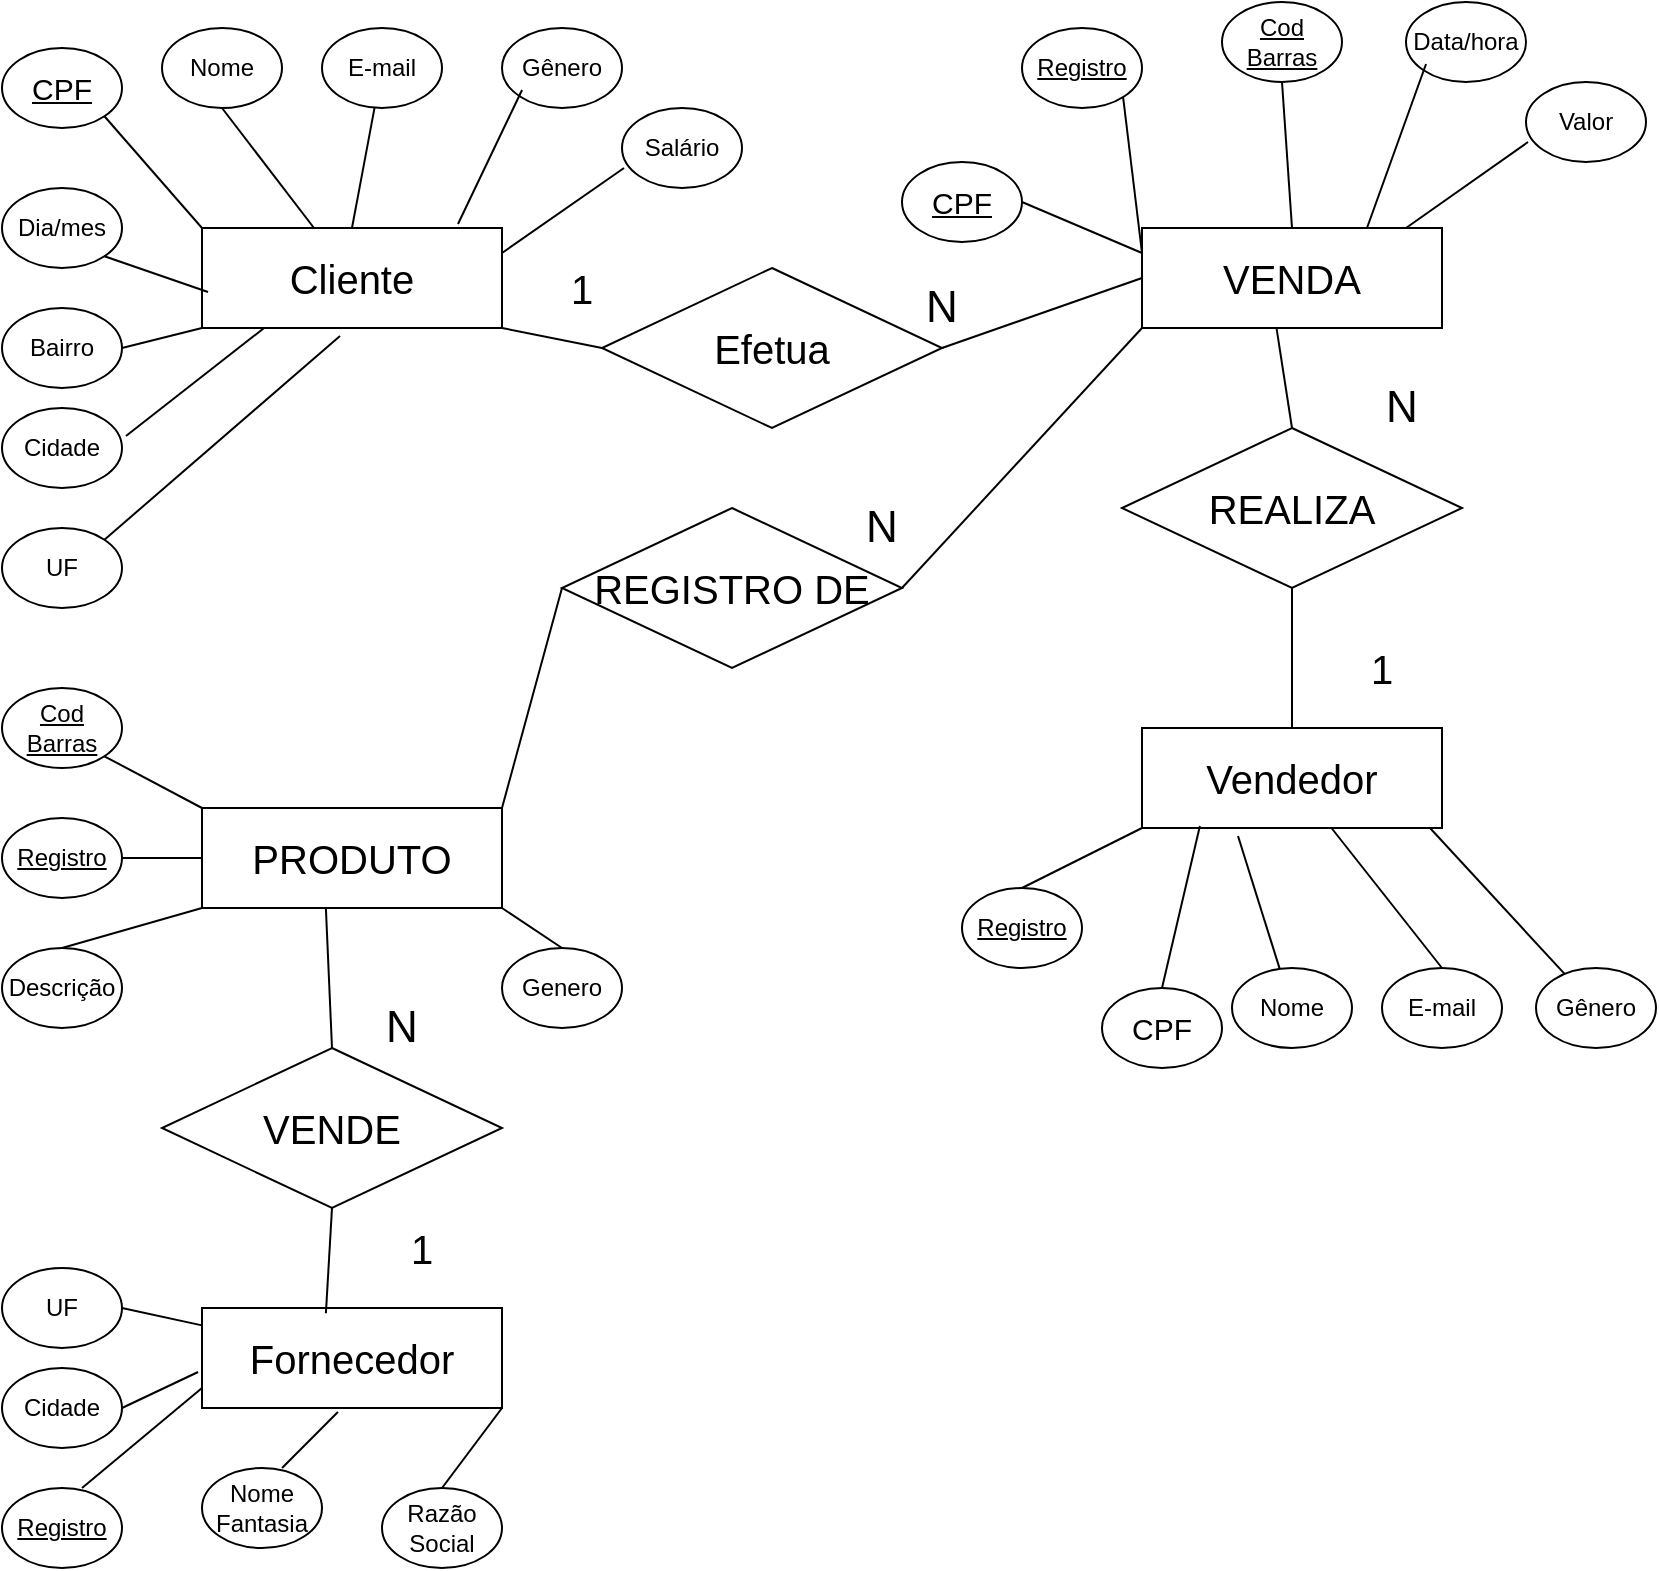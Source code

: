 <mxfile version="22.1.17" type="github">
  <diagram name="Página-1" id="MztWf0eXrXXPOCrx06zm">
    <mxGraphModel dx="1194" dy="752" grid="1" gridSize="10" guides="1" tooltips="1" connect="1" arrows="1" fold="1" page="1" pageScale="1" pageWidth="827" pageHeight="1169" math="0" shadow="0">
      <root>
        <mxCell id="0" />
        <mxCell id="1" parent="0" />
        <mxCell id="rMtWGwfe6PWLNtWUJULz-6" value="&lt;font style=&quot;font-size: 20px;&quot;&gt;Cliente&lt;/font&gt;" style="rounded=0;whiteSpace=wrap;html=1;" parent="1" vertex="1">
          <mxGeometry x="100" y="190" width="150" height="50" as="geometry" />
        </mxCell>
        <mxCell id="rMtWGwfe6PWLNtWUJULz-9" value="" style="endArrow=none;html=1;rounded=0;exitX=1;exitY=1;exitDx=0;exitDy=0;entryX=0;entryY=0;entryDx=0;entryDy=0;" parent="1" target="rMtWGwfe6PWLNtWUJULz-6" edge="1">
          <mxGeometry width="50" height="50" relative="1" as="geometry">
            <mxPoint x="51.213" y="134.142" as="sourcePoint" />
            <mxPoint x="100" y="180" as="targetPoint" />
          </mxGeometry>
        </mxCell>
        <mxCell id="rMtWGwfe6PWLNtWUJULz-10" value="Nome" style="ellipse;whiteSpace=wrap;html=1;" parent="1" vertex="1">
          <mxGeometry x="80" y="90" width="60" height="40" as="geometry" />
        </mxCell>
        <mxCell id="rMtWGwfe6PWLNtWUJULz-12" value="Gênero" style="ellipse;whiteSpace=wrap;html=1;" parent="1" vertex="1">
          <mxGeometry x="250" y="90" width="60" height="40" as="geometry" />
        </mxCell>
        <mxCell id="rMtWGwfe6PWLNtWUJULz-14" value="" style="endArrow=none;html=1;rounded=0;exitX=0.5;exitY=1;exitDx=0;exitDy=0;" parent="1" edge="1">
          <mxGeometry width="50" height="50" relative="1" as="geometry">
            <mxPoint x="110" y="130" as="sourcePoint" />
            <mxPoint x="156" y="190" as="targetPoint" />
          </mxGeometry>
        </mxCell>
        <mxCell id="rMtWGwfe6PWLNtWUJULz-15" value="" style="endArrow=none;html=1;rounded=0;entryX=0.5;entryY=0;entryDx=0;entryDy=0;" parent="1" target="rMtWGwfe6PWLNtWUJULz-6" edge="1">
          <mxGeometry width="50" height="50" relative="1" as="geometry">
            <mxPoint x="186.279" y="129.846" as="sourcePoint" />
            <mxPoint x="216" y="184" as="targetPoint" />
          </mxGeometry>
        </mxCell>
        <mxCell id="rMtWGwfe6PWLNtWUJULz-16" value="" style="endArrow=none;html=1;rounded=0;entryX=0.5;entryY=0;entryDx=0;entryDy=0;exitX=0.167;exitY=0.775;exitDx=0;exitDy=0;exitPerimeter=0;" parent="1" source="rMtWGwfe6PWLNtWUJULz-12" edge="1">
          <mxGeometry width="50" height="50" relative="1" as="geometry">
            <mxPoint x="239" y="128" as="sourcePoint" />
            <mxPoint x="228" y="188" as="targetPoint" />
          </mxGeometry>
        </mxCell>
        <mxCell id="rMtWGwfe6PWLNtWUJULz-18" value="E-mail" style="ellipse;whiteSpace=wrap;html=1;" parent="1" vertex="1">
          <mxGeometry x="160" y="90" width="60" height="40" as="geometry" />
        </mxCell>
        <mxCell id="rMtWGwfe6PWLNtWUJULz-19" value="Salário" style="ellipse;whiteSpace=wrap;html=1;" parent="1" vertex="1">
          <mxGeometry x="310" y="130" width="60" height="40" as="geometry" />
        </mxCell>
        <mxCell id="rMtWGwfe6PWLNtWUJULz-20" value="" style="endArrow=none;html=1;rounded=0;entryX=1;entryY=0.25;entryDx=0;entryDy=0;exitX=0.017;exitY=0.75;exitDx=0;exitDy=0;exitPerimeter=0;" parent="1" source="rMtWGwfe6PWLNtWUJULz-19" target="rMtWGwfe6PWLNtWUJULz-6" edge="1">
          <mxGeometry width="50" height="50" relative="1" as="geometry">
            <mxPoint x="270" y="131" as="sourcePoint" />
            <mxPoint x="238" y="198" as="targetPoint" />
          </mxGeometry>
        </mxCell>
        <mxCell id="rMtWGwfe6PWLNtWUJULz-21" value="Dia/mes" style="ellipse;whiteSpace=wrap;html=1;" parent="1" vertex="1">
          <mxGeometry y="170" width="60" height="40" as="geometry" />
        </mxCell>
        <mxCell id="rMtWGwfe6PWLNtWUJULz-23" value="" style="endArrow=none;html=1;rounded=0;entryX=1;entryY=1;entryDx=0;entryDy=0;exitX=0.02;exitY=0.64;exitDx=0;exitDy=0;exitPerimeter=0;" parent="1" source="rMtWGwfe6PWLNtWUJULz-6" target="rMtWGwfe6PWLNtWUJULz-21" edge="1">
          <mxGeometry width="50" height="50" relative="1" as="geometry">
            <mxPoint x="390" y="350" as="sourcePoint" />
            <mxPoint x="440" y="300" as="targetPoint" />
          </mxGeometry>
        </mxCell>
        <mxCell id="rMtWGwfe6PWLNtWUJULz-24" value="Bairro" style="ellipse;whiteSpace=wrap;html=1;" parent="1" vertex="1">
          <mxGeometry y="230" width="60" height="40" as="geometry" />
        </mxCell>
        <mxCell id="rMtWGwfe6PWLNtWUJULz-25" value="Cidade" style="ellipse;whiteSpace=wrap;html=1;" parent="1" vertex="1">
          <mxGeometry y="280" width="60" height="40" as="geometry" />
        </mxCell>
        <mxCell id="rMtWGwfe6PWLNtWUJULz-26" value="UF" style="ellipse;whiteSpace=wrap;html=1;" parent="1" vertex="1">
          <mxGeometry y="340" width="60" height="40" as="geometry" />
        </mxCell>
        <mxCell id="rMtWGwfe6PWLNtWUJULz-27" value="" style="endArrow=none;html=1;rounded=0;entryX=0;entryY=1;entryDx=0;entryDy=0;exitX=1;exitY=0.5;exitDx=0;exitDy=0;" parent="1" source="rMtWGwfe6PWLNtWUJULz-24" target="rMtWGwfe6PWLNtWUJULz-6" edge="1">
          <mxGeometry width="50" height="50" relative="1" as="geometry">
            <mxPoint x="390" y="350" as="sourcePoint" />
            <mxPoint x="440" y="300" as="targetPoint" />
          </mxGeometry>
        </mxCell>
        <mxCell id="rMtWGwfe6PWLNtWUJULz-28" value="" style="endArrow=none;html=1;rounded=0;exitX=1.033;exitY=0.35;exitDx=0;exitDy=0;exitPerimeter=0;entryX=0.207;entryY=1;entryDx=0;entryDy=0;entryPerimeter=0;" parent="1" source="rMtWGwfe6PWLNtWUJULz-25" target="rMtWGwfe6PWLNtWUJULz-6" edge="1">
          <mxGeometry width="50" height="50" relative="1" as="geometry">
            <mxPoint x="390" y="350" as="sourcePoint" />
            <mxPoint x="440" y="300" as="targetPoint" />
          </mxGeometry>
        </mxCell>
        <mxCell id="rMtWGwfe6PWLNtWUJULz-29" value="" style="endArrow=none;html=1;rounded=0;exitX=1;exitY=0;exitDx=0;exitDy=0;entryX=0.46;entryY=1.08;entryDx=0;entryDy=0;entryPerimeter=0;" parent="1" source="rMtWGwfe6PWLNtWUJULz-26" target="rMtWGwfe6PWLNtWUJULz-6" edge="1">
          <mxGeometry width="50" height="50" relative="1" as="geometry">
            <mxPoint x="390" y="350" as="sourcePoint" />
            <mxPoint x="440" y="300" as="targetPoint" />
          </mxGeometry>
        </mxCell>
        <mxCell id="rMtWGwfe6PWLNtWUJULz-30" value="&lt;font style=&quot;font-size: 20px;&quot;&gt;VENDA&lt;/font&gt;" style="rounded=0;whiteSpace=wrap;html=1;" parent="1" vertex="1">
          <mxGeometry x="570" y="190" width="150" height="50" as="geometry" />
        </mxCell>
        <mxCell id="rMtWGwfe6PWLNtWUJULz-31" value="Data/hora" style="ellipse;whiteSpace=wrap;html=1;" parent="1" vertex="1">
          <mxGeometry x="702" y="77" width="60" height="40" as="geometry" />
        </mxCell>
        <mxCell id="rMtWGwfe6PWLNtWUJULz-32" value="" style="endArrow=none;html=1;rounded=0;entryX=0.75;entryY=0;entryDx=0;entryDy=0;exitX=0.167;exitY=0.775;exitDx=0;exitDy=0;exitPerimeter=0;" parent="1" source="rMtWGwfe6PWLNtWUJULz-31" target="rMtWGwfe6PWLNtWUJULz-30" edge="1">
          <mxGeometry width="50" height="50" relative="1" as="geometry">
            <mxPoint x="691" y="115" as="sourcePoint" />
            <mxPoint x="680" y="175" as="targetPoint" />
          </mxGeometry>
        </mxCell>
        <mxCell id="rMtWGwfe6PWLNtWUJULz-33" value="Valor" style="ellipse;whiteSpace=wrap;html=1;" parent="1" vertex="1">
          <mxGeometry x="762" y="117" width="60" height="40" as="geometry" />
        </mxCell>
        <mxCell id="rMtWGwfe6PWLNtWUJULz-34" value="" style="endArrow=none;html=1;rounded=0;entryX=1;entryY=0.25;entryDx=0;entryDy=0;exitX=0.017;exitY=0.75;exitDx=0;exitDy=0;exitPerimeter=0;" parent="1" source="rMtWGwfe6PWLNtWUJULz-33" edge="1">
          <mxGeometry width="50" height="50" relative="1" as="geometry">
            <mxPoint x="722" y="118" as="sourcePoint" />
            <mxPoint x="702" y="190" as="targetPoint" />
          </mxGeometry>
        </mxCell>
        <mxCell id="rMtWGwfe6PWLNtWUJULz-35" value="&lt;font style=&quot;font-size: 20px;&quot;&gt;PRODUTO&lt;/font&gt;" style="rounded=0;whiteSpace=wrap;html=1;" parent="1" vertex="1">
          <mxGeometry x="100" y="480" width="150" height="50" as="geometry" />
        </mxCell>
        <mxCell id="rMtWGwfe6PWLNtWUJULz-37" value="&lt;u&gt;Cod Barras&lt;/u&gt;" style="ellipse;whiteSpace=wrap;html=1;" parent="1" vertex="1">
          <mxGeometry y="420" width="60" height="40" as="geometry" />
        </mxCell>
        <mxCell id="rMtWGwfe6PWLNtWUJULz-38" value="Descrição" style="ellipse;whiteSpace=wrap;html=1;" parent="1" vertex="1">
          <mxGeometry y="550" width="60" height="40" as="geometry" />
        </mxCell>
        <mxCell id="rMtWGwfe6PWLNtWUJULz-39" value="Genero" style="ellipse;whiteSpace=wrap;html=1;" parent="1" vertex="1">
          <mxGeometry x="250" y="550" width="60" height="40" as="geometry" />
        </mxCell>
        <mxCell id="rMtWGwfe6PWLNtWUJULz-40" value="" style="endArrow=none;html=1;rounded=0;exitX=1;exitY=1;exitDx=0;exitDy=0;entryX=0;entryY=0;entryDx=0;entryDy=0;" parent="1" source="rMtWGwfe6PWLNtWUJULz-37" target="rMtWGwfe6PWLNtWUJULz-35" edge="1">
          <mxGeometry width="50" height="50" relative="1" as="geometry">
            <mxPoint x="390" y="350" as="sourcePoint" />
            <mxPoint x="440" y="300" as="targetPoint" />
          </mxGeometry>
        </mxCell>
        <mxCell id="rMtWGwfe6PWLNtWUJULz-41" value="" style="endArrow=none;html=1;rounded=0;exitX=0.5;exitY=0;exitDx=0;exitDy=0;entryX=0;entryY=1;entryDx=0;entryDy=0;" parent="1" source="rMtWGwfe6PWLNtWUJULz-38" target="rMtWGwfe6PWLNtWUJULz-35" edge="1">
          <mxGeometry width="50" height="50" relative="1" as="geometry">
            <mxPoint x="390" y="350" as="sourcePoint" />
            <mxPoint x="440" y="300" as="targetPoint" />
          </mxGeometry>
        </mxCell>
        <mxCell id="rMtWGwfe6PWLNtWUJULz-42" value="" style="endArrow=none;html=1;rounded=0;exitX=1;exitY=1;exitDx=0;exitDy=0;entryX=0.5;entryY=0;entryDx=0;entryDy=0;" parent="1" source="rMtWGwfe6PWLNtWUJULz-35" target="rMtWGwfe6PWLNtWUJULz-39" edge="1">
          <mxGeometry width="50" height="50" relative="1" as="geometry">
            <mxPoint x="390" y="350" as="sourcePoint" />
            <mxPoint x="440" y="300" as="targetPoint" />
          </mxGeometry>
        </mxCell>
        <mxCell id="rMtWGwfe6PWLNtWUJULz-43" value="&lt;u&gt;Cod Barras&lt;/u&gt;" style="ellipse;whiteSpace=wrap;html=1;" parent="1" vertex="1">
          <mxGeometry x="610" y="77" width="60" height="40" as="geometry" />
        </mxCell>
        <mxCell id="rMtWGwfe6PWLNtWUJULz-44" value="" style="endArrow=none;html=1;rounded=0;exitX=0;exitY=0.25;exitDx=0;exitDy=0;" parent="1" source="rMtWGwfe6PWLNtWUJULz-30" edge="1">
          <mxGeometry width="50" height="50" relative="1" as="geometry">
            <mxPoint x="390" y="350" as="sourcePoint" />
            <mxPoint x="560" y="120" as="targetPoint" />
          </mxGeometry>
        </mxCell>
        <mxCell id="rMtWGwfe6PWLNtWUJULz-45" value="&lt;font style=&quot;font-size: 20px;&quot;&gt;Vendedor&lt;/font&gt;" style="rounded=0;whiteSpace=wrap;html=1;" parent="1" vertex="1">
          <mxGeometry x="570" y="440" width="150" height="50" as="geometry" />
        </mxCell>
        <mxCell id="rMtWGwfe6PWLNtWUJULz-46" value="&lt;u&gt;Registro&lt;/u&gt;" style="ellipse;whiteSpace=wrap;html=1;" parent="1" vertex="1">
          <mxGeometry x="480" y="520" width="60" height="40" as="geometry" />
        </mxCell>
        <mxCell id="rMtWGwfe6PWLNtWUJULz-47" value="Nome" style="ellipse;whiteSpace=wrap;html=1;" parent="1" vertex="1">
          <mxGeometry x="615" y="560" width="60" height="40" as="geometry" />
        </mxCell>
        <mxCell id="rMtWGwfe6PWLNtWUJULz-48" value="E-mail" style="ellipse;whiteSpace=wrap;html=1;" parent="1" vertex="1">
          <mxGeometry x="690" y="560" width="60" height="40" as="geometry" />
        </mxCell>
        <mxCell id="rMtWGwfe6PWLNtWUJULz-49" value="Gênero" style="ellipse;whiteSpace=wrap;html=1;" parent="1" vertex="1">
          <mxGeometry x="767" y="560" width="60" height="40" as="geometry" />
        </mxCell>
        <mxCell id="rMtWGwfe6PWLNtWUJULz-50" value="" style="endArrow=none;html=1;rounded=0;exitX=0.5;exitY=0;exitDx=0;exitDy=0;entryX=0;entryY=1;entryDx=0;entryDy=0;" parent="1" source="rMtWGwfe6PWLNtWUJULz-46" target="rMtWGwfe6PWLNtWUJULz-45" edge="1">
          <mxGeometry width="50" height="50" relative="1" as="geometry">
            <mxPoint x="390" y="350" as="sourcePoint" />
            <mxPoint x="440" y="300" as="targetPoint" />
          </mxGeometry>
        </mxCell>
        <mxCell id="rMtWGwfe6PWLNtWUJULz-51" value="" style="endArrow=none;html=1;rounded=0;entryX=0.32;entryY=1.08;entryDx=0;entryDy=0;entryPerimeter=0;" parent="1" source="rMtWGwfe6PWLNtWUJULz-47" target="rMtWGwfe6PWLNtWUJULz-45" edge="1">
          <mxGeometry width="50" height="50" relative="1" as="geometry">
            <mxPoint x="626" y="561" as="sourcePoint" />
            <mxPoint x="626" y="510" as="targetPoint" />
          </mxGeometry>
        </mxCell>
        <mxCell id="rMtWGwfe6PWLNtWUJULz-52" value="" style="endArrow=none;html=1;rounded=0;exitX=0.5;exitY=0;exitDx=0;exitDy=0;" parent="1" source="rMtWGwfe6PWLNtWUJULz-48" target="rMtWGwfe6PWLNtWUJULz-45" edge="1">
          <mxGeometry width="50" height="50" relative="1" as="geometry">
            <mxPoint x="390" y="350" as="sourcePoint" />
            <mxPoint x="440" y="300" as="targetPoint" />
          </mxGeometry>
        </mxCell>
        <mxCell id="rMtWGwfe6PWLNtWUJULz-53" value="" style="endArrow=none;html=1;rounded=0;entryX=0.96;entryY=1;entryDx=0;entryDy=0;entryPerimeter=0;" parent="1" source="rMtWGwfe6PWLNtWUJULz-49" target="rMtWGwfe6PWLNtWUJULz-45" edge="1">
          <mxGeometry width="50" height="50" relative="1" as="geometry">
            <mxPoint x="390" y="350" as="sourcePoint" />
            <mxPoint x="440" y="300" as="targetPoint" />
          </mxGeometry>
        </mxCell>
        <mxCell id="rMtWGwfe6PWLNtWUJULz-54" value="&lt;font style=&quot;font-size: 15px;&quot;&gt;CPF&lt;/font&gt;" style="ellipse;whiteSpace=wrap;html=1;" parent="1" vertex="1">
          <mxGeometry x="550" y="570" width="60" height="40" as="geometry" />
        </mxCell>
        <mxCell id="rMtWGwfe6PWLNtWUJULz-55" value="" style="endArrow=none;html=1;rounded=0;exitX=0.5;exitY=0;exitDx=0;exitDy=0;entryX=0.193;entryY=0.98;entryDx=0;entryDy=0;entryPerimeter=0;" parent="1" source="rMtWGwfe6PWLNtWUJULz-54" target="rMtWGwfe6PWLNtWUJULz-45" edge="1">
          <mxGeometry width="50" height="50" relative="1" as="geometry">
            <mxPoint x="390" y="350" as="sourcePoint" />
            <mxPoint x="440" y="300" as="targetPoint" />
          </mxGeometry>
        </mxCell>
        <mxCell id="rMtWGwfe6PWLNtWUJULz-56" value="&lt;u&gt;Registro&lt;/u&gt;" style="ellipse;whiteSpace=wrap;html=1;" parent="1" vertex="1">
          <mxGeometry x="510" y="90" width="60" height="40" as="geometry" />
        </mxCell>
        <mxCell id="rMtWGwfe6PWLNtWUJULz-57" value="" style="endArrow=none;html=1;rounded=0;entryX=0.5;entryY=1;entryDx=0;entryDy=0;exitX=0.5;exitY=0;exitDx=0;exitDy=0;" parent="1" source="rMtWGwfe6PWLNtWUJULz-30" target="rMtWGwfe6PWLNtWUJULz-43" edge="1">
          <mxGeometry width="50" height="50" relative="1" as="geometry">
            <mxPoint x="390" y="350" as="sourcePoint" />
            <mxPoint x="440" y="300" as="targetPoint" />
          </mxGeometry>
        </mxCell>
        <mxCell id="rMtWGwfe6PWLNtWUJULz-58" value="&lt;font style=&quot;font-size: 20px;&quot;&gt;Fornecedor&lt;/font&gt;" style="rounded=0;whiteSpace=wrap;html=1;" parent="1" vertex="1">
          <mxGeometry x="100" y="730" width="150" height="50" as="geometry" />
        </mxCell>
        <mxCell id="rMtWGwfe6PWLNtWUJULz-60" value="UF" style="ellipse;whiteSpace=wrap;html=1;" parent="1" vertex="1">
          <mxGeometry y="710" width="60" height="40" as="geometry" />
        </mxCell>
        <mxCell id="rMtWGwfe6PWLNtWUJULz-61" value="&lt;u&gt;Registro&lt;/u&gt;" style="ellipse;whiteSpace=wrap;html=1;" parent="1" vertex="1">
          <mxGeometry y="820" width="60" height="40" as="geometry" />
        </mxCell>
        <mxCell id="rMtWGwfe6PWLNtWUJULz-62" value="Nome Fantasia" style="ellipse;whiteSpace=wrap;html=1;" parent="1" vertex="1">
          <mxGeometry x="100" y="810" width="60" height="40" as="geometry" />
        </mxCell>
        <mxCell id="rMtWGwfe6PWLNtWUJULz-63" value="Razão Social" style="ellipse;whiteSpace=wrap;html=1;" parent="1" vertex="1">
          <mxGeometry x="190" y="820" width="60" height="40" as="geometry" />
        </mxCell>
        <mxCell id="rMtWGwfe6PWLNtWUJULz-64" value="" style="endArrow=none;html=1;rounded=0;exitX=0.667;exitY=0;exitDx=0;exitDy=0;exitPerimeter=0;" parent="1" source="rMtWGwfe6PWLNtWUJULz-61" edge="1">
          <mxGeometry width="50" height="50" relative="1" as="geometry">
            <mxPoint x="50" y="820" as="sourcePoint" />
            <mxPoint x="100" y="770" as="targetPoint" />
          </mxGeometry>
        </mxCell>
        <mxCell id="rMtWGwfe6PWLNtWUJULz-65" value="" style="endArrow=none;html=1;rounded=0;exitX=0.667;exitY=0;exitDx=0;exitDy=0;exitPerimeter=0;entryX=0.453;entryY=1.04;entryDx=0;entryDy=0;entryPerimeter=0;" parent="1" source="rMtWGwfe6PWLNtWUJULz-62" target="rMtWGwfe6PWLNtWUJULz-58" edge="1">
          <mxGeometry width="50" height="50" relative="1" as="geometry">
            <mxPoint x="130" y="820" as="sourcePoint" />
            <mxPoint x="180" y="770" as="targetPoint" />
          </mxGeometry>
        </mxCell>
        <mxCell id="rMtWGwfe6PWLNtWUJULz-66" value="" style="endArrow=none;html=1;rounded=0;entryX=1;entryY=1;entryDx=0;entryDy=0;exitX=0.5;exitY=0;exitDx=0;exitDy=0;" parent="1" source="rMtWGwfe6PWLNtWUJULz-63" target="rMtWGwfe6PWLNtWUJULz-58" edge="1">
          <mxGeometry width="50" height="50" relative="1" as="geometry">
            <mxPoint x="190" y="840" as="sourcePoint" />
            <mxPoint x="240" y="790" as="targetPoint" />
          </mxGeometry>
        </mxCell>
        <mxCell id="rMtWGwfe6PWLNtWUJULz-68" value="" style="endArrow=none;html=1;rounded=0;exitX=1;exitY=0.5;exitDx=0;exitDy=0;" parent="1" source="rMtWGwfe6PWLNtWUJULz-60" target="rMtWGwfe6PWLNtWUJULz-58" edge="1">
          <mxGeometry width="50" height="50" relative="1" as="geometry">
            <mxPoint x="70" y="740" as="sourcePoint" />
            <mxPoint x="120" y="690" as="targetPoint" />
          </mxGeometry>
        </mxCell>
        <mxCell id="rMtWGwfe6PWLNtWUJULz-70" value="Cidade" style="ellipse;whiteSpace=wrap;html=1;" parent="1" vertex="1">
          <mxGeometry y="760" width="60" height="40" as="geometry" />
        </mxCell>
        <mxCell id="rMtWGwfe6PWLNtWUJULz-71" value="" style="endArrow=none;html=1;rounded=0;entryX=-0.013;entryY=0.64;entryDx=0;entryDy=0;entryPerimeter=0;exitX=1;exitY=0.5;exitDx=0;exitDy=0;" parent="1" source="rMtWGwfe6PWLNtWUJULz-70" target="rMtWGwfe6PWLNtWUJULz-58" edge="1">
          <mxGeometry width="50" height="50" relative="1" as="geometry">
            <mxPoint x="50" y="800" as="sourcePoint" />
            <mxPoint x="100" y="750" as="targetPoint" />
          </mxGeometry>
        </mxCell>
        <mxCell id="rMtWGwfe6PWLNtWUJULz-72" value="&lt;u&gt;&lt;font style=&quot;font-size: 15px;&quot;&gt;CPF&lt;/font&gt;&lt;/u&gt;" style="ellipse;whiteSpace=wrap;html=1;" parent="1" vertex="1">
          <mxGeometry y="100" width="60" height="40" as="geometry" />
        </mxCell>
        <mxCell id="rMtWGwfe6PWLNtWUJULz-73" value="&lt;u&gt;&lt;font style=&quot;font-size: 15px;&quot;&gt;CPF&lt;/font&gt;&lt;/u&gt;" style="ellipse;whiteSpace=wrap;html=1;" parent="1" vertex="1">
          <mxGeometry x="450" y="157" width="60" height="40" as="geometry" />
        </mxCell>
        <mxCell id="rMtWGwfe6PWLNtWUJULz-74" value="" style="endArrow=none;html=1;rounded=0;entryX=1;entryY=0.5;entryDx=0;entryDy=0;exitX=0;exitY=0.25;exitDx=0;exitDy=0;" parent="1" source="rMtWGwfe6PWLNtWUJULz-30" target="rMtWGwfe6PWLNtWUJULz-73" edge="1">
          <mxGeometry width="50" height="50" relative="1" as="geometry">
            <mxPoint x="460" y="270" as="sourcePoint" />
            <mxPoint x="510" y="220" as="targetPoint" />
          </mxGeometry>
        </mxCell>
        <mxCell id="rMtWGwfe6PWLNtWUJULz-75" value="&lt;u&gt;Registro&lt;/u&gt;" style="ellipse;whiteSpace=wrap;html=1;" parent="1" vertex="1">
          <mxGeometry y="485" width="60" height="40" as="geometry" />
        </mxCell>
        <mxCell id="rMtWGwfe6PWLNtWUJULz-77" value="" style="endArrow=none;html=1;rounded=0;entryX=0;entryY=0.5;entryDx=0;entryDy=0;" parent="1" source="rMtWGwfe6PWLNtWUJULz-75" target="rMtWGwfe6PWLNtWUJULz-35" edge="1">
          <mxGeometry width="50" height="50" relative="1" as="geometry">
            <mxPoint x="390" y="620" as="sourcePoint" />
            <mxPoint x="440" y="570" as="targetPoint" />
          </mxGeometry>
        </mxCell>
        <mxCell id="rMtWGwfe6PWLNtWUJULz-78" value="&lt;font style=&quot;font-size: 20px;&quot;&gt;VENDE&lt;/font&gt;" style="rhombus;whiteSpace=wrap;html=1;" parent="1" vertex="1">
          <mxGeometry x="80" y="600" width="170" height="80" as="geometry" />
        </mxCell>
        <mxCell id="rMtWGwfe6PWLNtWUJULz-79" value="" style="endArrow=none;html=1;rounded=0;exitX=0.5;exitY=0;exitDx=0;exitDy=0;entryX=0.413;entryY=1.005;entryDx=0;entryDy=0;entryPerimeter=0;" parent="1" source="rMtWGwfe6PWLNtWUJULz-78" target="rMtWGwfe6PWLNtWUJULz-35" edge="1">
          <mxGeometry width="50" height="50" relative="1" as="geometry">
            <mxPoint x="160" y="600" as="sourcePoint" />
            <mxPoint x="210" y="550" as="targetPoint" />
          </mxGeometry>
        </mxCell>
        <mxCell id="rMtWGwfe6PWLNtWUJULz-80" value="" style="endArrow=none;html=1;rounded=0;entryX=0.5;entryY=1;entryDx=0;entryDy=0;exitX=0.413;exitY=0.052;exitDx=0;exitDy=0;exitPerimeter=0;" parent="1" source="rMtWGwfe6PWLNtWUJULz-58" target="rMtWGwfe6PWLNtWUJULz-78" edge="1">
          <mxGeometry width="50" height="50" relative="1" as="geometry">
            <mxPoint x="180" y="730" as="sourcePoint" />
            <mxPoint x="230" y="680" as="targetPoint" />
          </mxGeometry>
        </mxCell>
        <mxCell id="rMtWGwfe6PWLNtWUJULz-81" value="&lt;font style=&quot;font-size: 22px;&quot;&gt;N&lt;/font&gt;" style="text;strokeColor=none;align=center;fillColor=none;html=1;verticalAlign=middle;whiteSpace=wrap;rounded=0;" parent="1" vertex="1">
          <mxGeometry x="170" y="570" width="60" height="40" as="geometry" />
        </mxCell>
        <mxCell id="rMtWGwfe6PWLNtWUJULz-82" value="&lt;div style=&quot;font-size: 20px;&quot;&gt;&lt;font style=&quot;font-size: 20px;&quot;&gt;1&lt;/font&gt;&lt;/div&gt;" style="text;strokeColor=none;align=center;fillColor=none;html=1;verticalAlign=middle;whiteSpace=wrap;rounded=0;" parent="1" vertex="1">
          <mxGeometry x="180" y="680" width="60" height="40" as="geometry" />
        </mxCell>
        <mxCell id="rMtWGwfe6PWLNtWUJULz-84" value="&lt;font style=&quot;font-size: 20px;&quot;&gt;REALIZA&lt;/font&gt;" style="rhombus;whiteSpace=wrap;html=1;" parent="1" vertex="1">
          <mxGeometry x="560" y="290" width="170" height="80" as="geometry" />
        </mxCell>
        <mxCell id="rMtWGwfe6PWLNtWUJULz-85" value="" style="endArrow=none;html=1;rounded=0;entryX=0.448;entryY=0.993;entryDx=0;entryDy=0;entryPerimeter=0;exitX=0.5;exitY=0;exitDx=0;exitDy=0;" parent="1" source="rMtWGwfe6PWLNtWUJULz-84" target="rMtWGwfe6PWLNtWUJULz-30" edge="1">
          <mxGeometry width="50" height="50" relative="1" as="geometry">
            <mxPoint x="330" y="350" as="sourcePoint" />
            <mxPoint x="380" y="300" as="targetPoint" />
          </mxGeometry>
        </mxCell>
        <mxCell id="rMtWGwfe6PWLNtWUJULz-86" value="" style="endArrow=none;html=1;rounded=0;entryX=0.5;entryY=1;entryDx=0;entryDy=0;exitX=0.5;exitY=0;exitDx=0;exitDy=0;" parent="1" source="rMtWGwfe6PWLNtWUJULz-45" target="rMtWGwfe6PWLNtWUJULz-84" edge="1">
          <mxGeometry width="50" height="50" relative="1" as="geometry">
            <mxPoint x="520" y="440" as="sourcePoint" />
            <mxPoint x="570" y="390" as="targetPoint" />
          </mxGeometry>
        </mxCell>
        <mxCell id="rMtWGwfe6PWLNtWUJULz-87" value="&lt;div style=&quot;font-size: 20px;&quot;&gt;&lt;font style=&quot;font-size: 20px;&quot;&gt;1&lt;/font&gt;&lt;/div&gt;" style="text;strokeColor=none;align=center;fillColor=none;html=1;verticalAlign=middle;whiteSpace=wrap;rounded=0;" parent="1" vertex="1">
          <mxGeometry x="660" y="390" width="60" height="40" as="geometry" />
        </mxCell>
        <mxCell id="rMtWGwfe6PWLNtWUJULz-88" value="&lt;font style=&quot;font-size: 22px;&quot;&gt;N&lt;/font&gt;" style="text;strokeColor=none;align=center;fillColor=none;html=1;verticalAlign=middle;whiteSpace=wrap;rounded=0;" parent="1" vertex="1">
          <mxGeometry x="670" y="260" width="60" height="40" as="geometry" />
        </mxCell>
        <mxCell id="rMtWGwfe6PWLNtWUJULz-89" value="&lt;font style=&quot;font-size: 20px;&quot;&gt;REGISTRO DE&lt;/font&gt;" style="rhombus;whiteSpace=wrap;html=1;" parent="1" vertex="1">
          <mxGeometry x="280" y="330" width="170" height="80" as="geometry" />
        </mxCell>
        <mxCell id="rMtWGwfe6PWLNtWUJULz-90" value="" style="endArrow=none;html=1;rounded=0;exitX=1;exitY=0;exitDx=0;exitDy=0;entryX=0;entryY=0.5;entryDx=0;entryDy=0;" parent="1" source="rMtWGwfe6PWLNtWUJULz-35" target="rMtWGwfe6PWLNtWUJULz-89" edge="1">
          <mxGeometry width="50" height="50" relative="1" as="geometry">
            <mxPoint x="270" y="490" as="sourcePoint" />
            <mxPoint x="320" y="440" as="targetPoint" />
          </mxGeometry>
        </mxCell>
        <mxCell id="rMtWGwfe6PWLNtWUJULz-91" value="" style="endArrow=none;html=1;rounded=0;entryX=0;entryY=1;entryDx=0;entryDy=0;exitX=1;exitY=0.5;exitDx=0;exitDy=0;" parent="1" source="rMtWGwfe6PWLNtWUJULz-89" target="rMtWGwfe6PWLNtWUJULz-30" edge="1">
          <mxGeometry width="50" height="50" relative="1" as="geometry">
            <mxPoint x="330" y="460" as="sourcePoint" />
            <mxPoint x="380" y="410" as="targetPoint" />
          </mxGeometry>
        </mxCell>
        <mxCell id="rMtWGwfe6PWLNtWUJULz-92" value="&lt;div style=&quot;font-size: 13px;&quot;&gt;&lt;font style=&quot;font-size: 20px;&quot;&gt;Efetua&lt;/font&gt;&lt;/div&gt;" style="rhombus;whiteSpace=wrap;html=1;" parent="1" vertex="1">
          <mxGeometry x="300" y="210" width="170" height="80" as="geometry" />
        </mxCell>
        <mxCell id="rMtWGwfe6PWLNtWUJULz-93" value="" style="endArrow=none;html=1;rounded=0;entryX=0;entryY=0.5;entryDx=0;entryDy=0;exitX=1;exitY=1;exitDx=0;exitDy=0;" parent="1" source="rMtWGwfe6PWLNtWUJULz-6" target="rMtWGwfe6PWLNtWUJULz-92" edge="1">
          <mxGeometry width="50" height="50" relative="1" as="geometry">
            <mxPoint x="250" y="310" as="sourcePoint" />
            <mxPoint x="300" y="260" as="targetPoint" />
          </mxGeometry>
        </mxCell>
        <mxCell id="rMtWGwfe6PWLNtWUJULz-94" value="" style="endArrow=none;html=1;rounded=0;entryX=0;entryY=0.5;entryDx=0;entryDy=0;exitX=1;exitY=0.5;exitDx=0;exitDy=0;" parent="1" source="rMtWGwfe6PWLNtWUJULz-92" target="rMtWGwfe6PWLNtWUJULz-30" edge="1">
          <mxGeometry width="50" height="50" relative="1" as="geometry">
            <mxPoint x="250" y="330" as="sourcePoint" />
            <mxPoint x="300" y="280" as="targetPoint" />
          </mxGeometry>
        </mxCell>
        <mxCell id="rMtWGwfe6PWLNtWUJULz-95" value="&lt;font style=&quot;font-size: 22px;&quot;&gt;N&lt;/font&gt;" style="text;strokeColor=none;align=center;fillColor=none;html=1;verticalAlign=middle;whiteSpace=wrap;rounded=0;" parent="1" vertex="1">
          <mxGeometry x="410" y="320" width="60" height="40" as="geometry" />
        </mxCell>
        <mxCell id="rMtWGwfe6PWLNtWUJULz-97" value="&lt;font style=&quot;font-size: 22px;&quot;&gt;N&lt;/font&gt;" style="text;strokeColor=none;align=center;fillColor=none;html=1;verticalAlign=middle;whiteSpace=wrap;rounded=0;" parent="1" vertex="1">
          <mxGeometry x="440" y="210" width="60" height="40" as="geometry" />
        </mxCell>
        <mxCell id="rMtWGwfe6PWLNtWUJULz-98" value="&lt;div style=&quot;font-size: 20px;&quot;&gt;&lt;font style=&quot;font-size: 20px;&quot;&gt;1&lt;/font&gt;&lt;/div&gt;" style="text;strokeColor=none;align=center;fillColor=none;html=1;verticalAlign=middle;whiteSpace=wrap;rounded=0;" parent="1" vertex="1">
          <mxGeometry x="260" y="200" width="60" height="40" as="geometry" />
        </mxCell>
      </root>
    </mxGraphModel>
  </diagram>
</mxfile>
